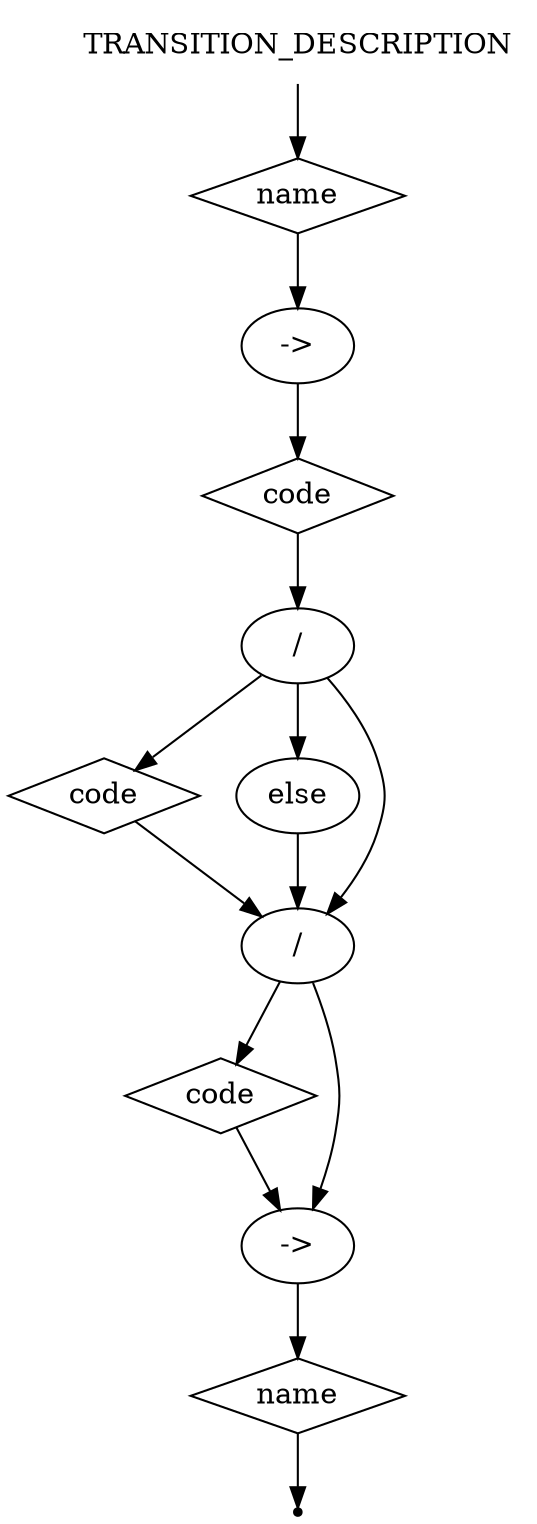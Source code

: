 digraph TRANSITION_DESCRIPTION {
start [label=TRANSITION_DESCRIPTION shape=plaintext]
A [label=name shape=diamond]
B [label="->" shape=oval]
C [label=code shape=diamond]
D [label="/" shape=oval]
E [label=code shape=diamond]
F [label=else shape=oval]
G [label="/" shape=oval]
H [label=code shape=diamond]
I [label="->" shape=oval]
J [label=name shape=diamond]
end [label="" shape=point]
start -> A
A -> B
B -> C
C -> D
D -> E
D -> F
D -> G
E -> G
F -> G
G -> H
H -> I
G -> I
I -> J
J -> end
}